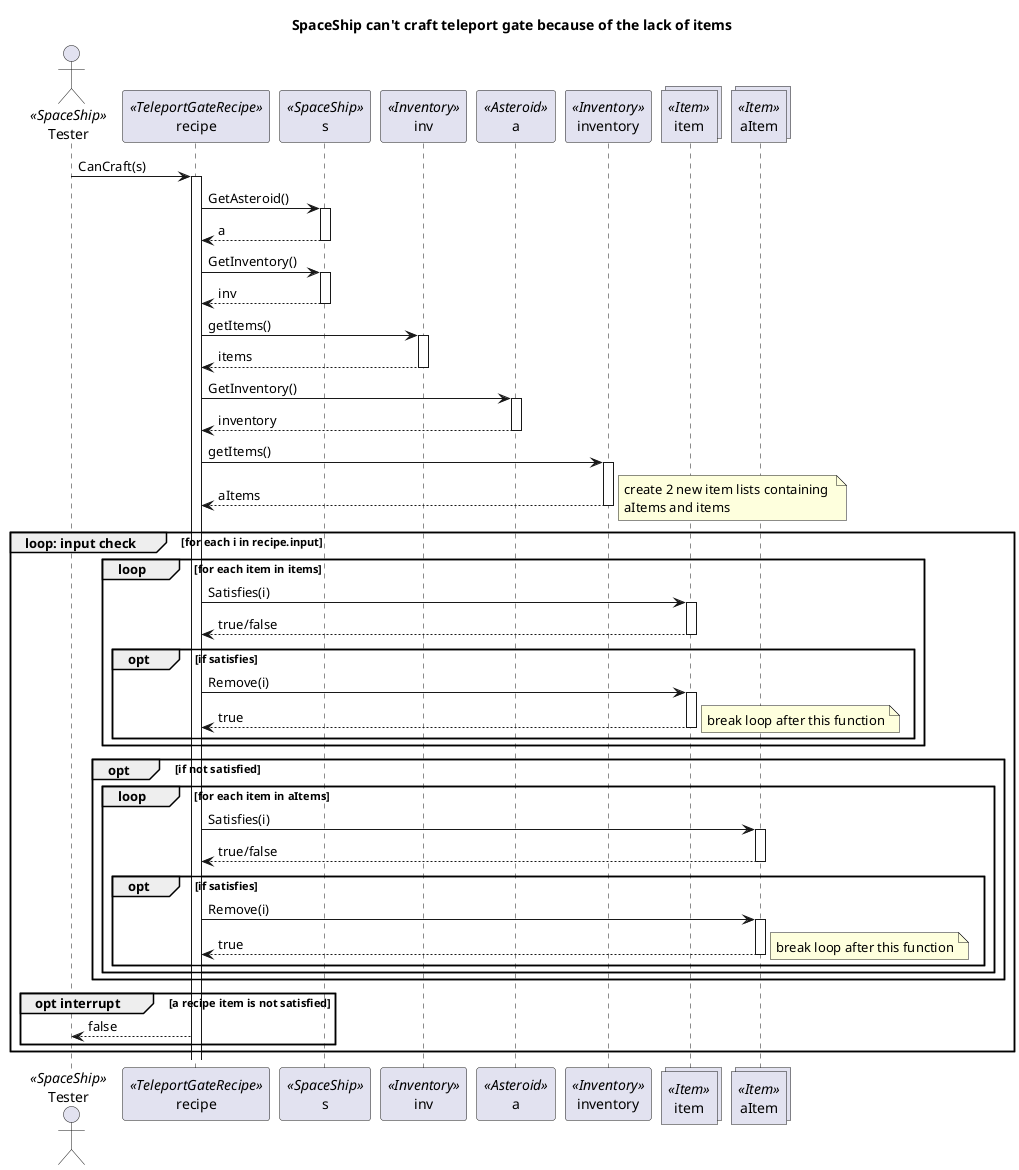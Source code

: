 @startuml
actor Tester as Tester <<SpaceShip>>
participant recipe as recipe <<TeleportGateRecipe>>
participant s as s <<SpaceShip>>
participant inv as inv <<Inventory>>
participant a as a <<Asteroid>>
participant inventory as inventory <<Inventory>>
collections item as item <<Item>>
collections aItem as aItem <<Item>>

title SpaceShip can't craft teleport gate because of the lack of items

Tester-> recipe++: CanCraft(s)
recipe -> s++: GetAsteroid()

s --> recipe--: a
recipe -> s++: GetInventory()

s --> recipe--: inv

recipe -> inv++: getItems()
inv --> recipe--: items

recipe -> a++: GetInventory()
a --> recipe--: inventory

recipe -> inventory++: getItems()
inventory --> recipe--: aItems

note right
create 2 new item lists containing 
aItems and items 
end note

group loop: input check[for each i in recipe.input]

    group loop [for each item in items]
        recipe -> item++: Satisfies(i)
        item --> recipe--: true/false
        opt if satisfies
        recipe -> item++: Remove(i)
        item --> recipe--: true

        note right
        break loop after this function
        end note

        end
    end

    opt if not satisfied
            group loop [for each item in aItems]
            recipe -> aItem++: Satisfies(i)
            aItem --> recipe--: true/false
                opt if satisfies
                recipe -> aItem++: Remove(i)
                aItem --> recipe--: true

                note right
                break loop after this function
                end note

                end
            end
    end

    group opt interrupt [a recipe item is not satisfied]
        recipe --> Tester: false
    end

end


@enduml